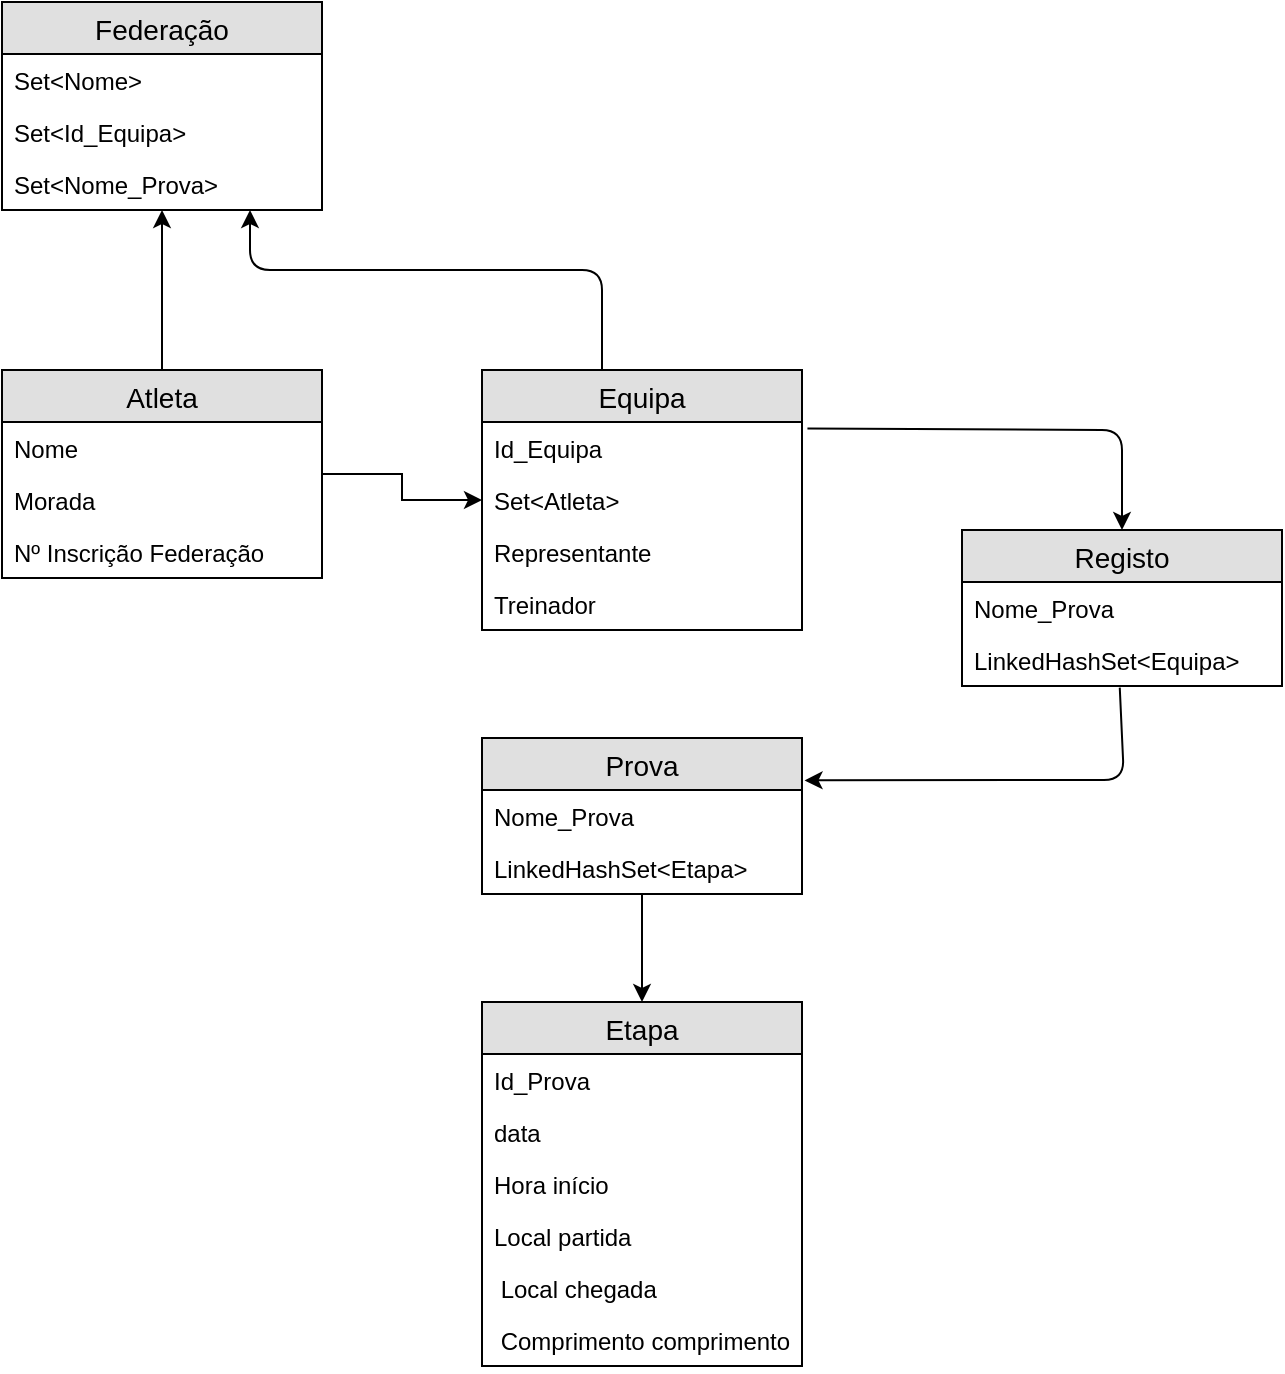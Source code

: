 <mxfile version="12.7.1" type="github"><diagram id="PTVVH5PR1setlCHlQG4p" name="Page-1"><mxGraphModel dx="1038" dy="1749" grid="1" gridSize="10" guides="1" tooltips="1" connect="1" arrows="1" fold="1" page="1" pageScale="1" pageWidth="827" pageHeight="1169" math="0" shadow="0"><root><mxCell id="0"/><mxCell id="1" parent="0"/><mxCell id="JZACCtBDj3DpqKL0Kz0P-17" value="" style="edgeStyle=orthogonalEdgeStyle;rounded=0;orthogonalLoop=1;jettySize=auto;html=1;" edge="1" parent="1" source="JZACCtBDj3DpqKL0Kz0P-6" target="JZACCtBDj3DpqKL0Kz0P-13"><mxGeometry relative="1" as="geometry"/></mxCell><mxCell id="JZACCtBDj3DpqKL0Kz0P-26" value="" style="edgeStyle=orthogonalEdgeStyle;rounded=0;orthogonalLoop=1;jettySize=auto;html=1;" edge="1" parent="1" source="JZACCtBDj3DpqKL0Kz0P-6" target="JZACCtBDj3DpqKL0Kz0P-22"><mxGeometry relative="1" as="geometry"/></mxCell><mxCell id="JZACCtBDj3DpqKL0Kz0P-6" value="Atleta" style="swimlane;fontStyle=0;childLayout=stackLayout;horizontal=1;startSize=26;fillColor=#e0e0e0;horizontalStack=0;resizeParent=1;resizeParentMax=0;resizeLast=0;collapsible=1;marginBottom=0;swimlaneFillColor=#ffffff;align=center;fontSize=14;" vertex="1" parent="1"><mxGeometry x="160" y="80" width="160" height="104" as="geometry"/></mxCell><mxCell id="JZACCtBDj3DpqKL0Kz0P-7" value="Nome&#10;" style="text;strokeColor=none;fillColor=none;spacingLeft=4;spacingRight=4;overflow=hidden;rotatable=0;points=[[0,0.5],[1,0.5]];portConstraint=eastwest;fontSize=12;" vertex="1" parent="JZACCtBDj3DpqKL0Kz0P-6"><mxGeometry y="26" width="160" height="26" as="geometry"/></mxCell><mxCell id="JZACCtBDj3DpqKL0Kz0P-10" value="Morada" style="text;strokeColor=none;fillColor=none;spacingLeft=4;spacingRight=4;overflow=hidden;rotatable=0;points=[[0,0.5],[1,0.5]];portConstraint=eastwest;fontSize=12;" vertex="1" parent="JZACCtBDj3DpqKL0Kz0P-6"><mxGeometry y="52" width="160" height="26" as="geometry"/></mxCell><mxCell id="JZACCtBDj3DpqKL0Kz0P-11" value="Nº Inscrição Federação" style="text;strokeColor=none;fillColor=none;spacingLeft=4;spacingRight=4;overflow=hidden;rotatable=0;points=[[0,0.5],[1,0.5]];portConstraint=eastwest;fontSize=12;" vertex="1" parent="JZACCtBDj3DpqKL0Kz0P-6"><mxGeometry y="78" width="160" height="26" as="geometry"/></mxCell><mxCell id="JZACCtBDj3DpqKL0Kz0P-22" value="Federação" style="swimlane;fontStyle=0;childLayout=stackLayout;horizontal=1;startSize=26;fillColor=#e0e0e0;horizontalStack=0;resizeParent=1;resizeParentMax=0;resizeLast=0;collapsible=1;marginBottom=0;swimlaneFillColor=#ffffff;align=center;fontSize=14;" vertex="1" parent="1"><mxGeometry x="160" y="-104" width="160" height="104" as="geometry"/></mxCell><mxCell id="JZACCtBDj3DpqKL0Kz0P-23" value="Set&lt;Nome&gt;" style="text;strokeColor=none;fillColor=none;spacingLeft=4;spacingRight=4;overflow=hidden;rotatable=0;points=[[0,0.5],[1,0.5]];portConstraint=eastwest;fontSize=12;" vertex="1" parent="JZACCtBDj3DpqKL0Kz0P-22"><mxGeometry y="26" width="160" height="26" as="geometry"/></mxCell><mxCell id="JZACCtBDj3DpqKL0Kz0P-25" value="Set&lt;Id_Equipa&gt;" style="text;strokeColor=none;fillColor=none;spacingLeft=4;spacingRight=4;overflow=hidden;rotatable=0;points=[[0,0.5],[1,0.5]];portConstraint=eastwest;fontSize=12;" vertex="1" parent="JZACCtBDj3DpqKL0Kz0P-22"><mxGeometry y="52" width="160" height="26" as="geometry"/></mxCell><mxCell id="JZACCtBDj3DpqKL0Kz0P-33" value="Set&lt;Nome_Prova&gt;" style="text;strokeColor=none;fillColor=none;spacingLeft=4;spacingRight=4;overflow=hidden;rotatable=0;points=[[0,0.5],[1,0.5]];portConstraint=eastwest;fontSize=12;" vertex="1" parent="JZACCtBDj3DpqKL0Kz0P-22"><mxGeometry y="78" width="160" height="26" as="geometry"/></mxCell><mxCell id="JZACCtBDj3DpqKL0Kz0P-13" value="Equipa" style="swimlane;fontStyle=0;childLayout=stackLayout;horizontal=1;startSize=26;fillColor=#e0e0e0;horizontalStack=0;resizeParent=1;resizeParentMax=0;resizeLast=0;collapsible=1;marginBottom=0;swimlaneFillColor=#ffffff;align=center;fontSize=14;" vertex="1" parent="1"><mxGeometry x="400" y="80" width="160" height="130" as="geometry"/></mxCell><mxCell id="JZACCtBDj3DpqKL0Kz0P-14" value="Id_Equipa" style="text;strokeColor=none;fillColor=none;spacingLeft=4;spacingRight=4;overflow=hidden;rotatable=0;points=[[0,0.5],[1,0.5]];portConstraint=eastwest;fontSize=12;" vertex="1" parent="JZACCtBDj3DpqKL0Kz0P-13"><mxGeometry y="26" width="160" height="26" as="geometry"/></mxCell><mxCell id="JZACCtBDj3DpqKL0Kz0P-61" value="Set&lt;Atleta&gt;" style="text;strokeColor=none;fillColor=none;spacingLeft=4;spacingRight=4;overflow=hidden;rotatable=0;points=[[0,0.5],[1,0.5]];portConstraint=eastwest;fontSize=12;" vertex="1" parent="JZACCtBDj3DpqKL0Kz0P-13"><mxGeometry y="52" width="160" height="26" as="geometry"/></mxCell><mxCell id="JZACCtBDj3DpqKL0Kz0P-15" value="Representante" style="text;strokeColor=none;fillColor=none;spacingLeft=4;spacingRight=4;overflow=hidden;rotatable=0;points=[[0,0.5],[1,0.5]];portConstraint=eastwest;fontSize=12;" vertex="1" parent="JZACCtBDj3DpqKL0Kz0P-13"><mxGeometry y="78" width="160" height="26" as="geometry"/></mxCell><mxCell id="JZACCtBDj3DpqKL0Kz0P-31" value="Treinador&#10;" style="text;strokeColor=none;fillColor=none;spacingLeft=4;spacingRight=4;overflow=hidden;rotatable=0;points=[[0,0.5],[1,0.5]];portConstraint=eastwest;fontSize=12;" vertex="1" parent="JZACCtBDj3DpqKL0Kz0P-13"><mxGeometry y="104" width="160" height="26" as="geometry"/></mxCell><mxCell id="JZACCtBDj3DpqKL0Kz0P-49" value="Registo" style="swimlane;fontStyle=0;childLayout=stackLayout;horizontal=1;startSize=26;fillColor=#e0e0e0;horizontalStack=0;resizeParent=1;resizeParentMax=0;resizeLast=0;collapsible=1;marginBottom=0;swimlaneFillColor=#ffffff;align=center;fontSize=14;" vertex="1" parent="1"><mxGeometry x="640" y="160" width="160" height="78" as="geometry"/></mxCell><mxCell id="JZACCtBDj3DpqKL0Kz0P-50" value="Nome_Prova" style="text;strokeColor=none;fillColor=none;spacingLeft=4;spacingRight=4;overflow=hidden;rotatable=0;points=[[0,0.5],[1,0.5]];portConstraint=eastwest;fontSize=12;" vertex="1" parent="JZACCtBDj3DpqKL0Kz0P-49"><mxGeometry y="26" width="160" height="26" as="geometry"/></mxCell><mxCell id="JZACCtBDj3DpqKL0Kz0P-51" value="LinkedHashSet&lt;Equipa&gt;" style="text;strokeColor=none;fillColor=none;spacingLeft=4;spacingRight=4;overflow=hidden;rotatable=0;points=[[0,0.5],[1,0.5]];portConstraint=eastwest;fontSize=12;" vertex="1" parent="JZACCtBDj3DpqKL0Kz0P-49"><mxGeometry y="52" width="160" height="26" as="geometry"/></mxCell><mxCell id="JZACCtBDj3DpqKL0Kz0P-42" value="" style="edgeStyle=orthogonalEdgeStyle;rounded=0;orthogonalLoop=1;jettySize=auto;html=1;" edge="1" parent="1" source="JZACCtBDj3DpqKL0Kz0P-35" target="JZACCtBDj3DpqKL0Kz0P-40"><mxGeometry relative="1" as="geometry"/></mxCell><mxCell id="JZACCtBDj3DpqKL0Kz0P-35" value="Prova" style="swimlane;fontStyle=0;childLayout=stackLayout;horizontal=1;startSize=26;fillColor=#e0e0e0;horizontalStack=0;resizeParent=1;resizeParentMax=0;resizeLast=0;collapsible=1;marginBottom=0;swimlaneFillColor=#ffffff;align=center;fontSize=14;" vertex="1" parent="1"><mxGeometry x="400" y="264" width="160" height="78" as="geometry"/></mxCell><mxCell id="JZACCtBDj3DpqKL0Kz0P-36" value="Nome_Prova" style="text;strokeColor=none;fillColor=none;spacingLeft=4;spacingRight=4;overflow=hidden;rotatable=0;points=[[0,0.5],[1,0.5]];portConstraint=eastwest;fontSize=12;" vertex="1" parent="JZACCtBDj3DpqKL0Kz0P-35"><mxGeometry y="26" width="160" height="26" as="geometry"/></mxCell><mxCell id="JZACCtBDj3DpqKL0Kz0P-43" value="LinkedHashSet&lt;Etapa&gt;" style="text;strokeColor=none;fillColor=none;spacingLeft=4;spacingRight=4;overflow=hidden;rotatable=0;points=[[0,0.5],[1,0.5]];portConstraint=eastwest;fontSize=12;" vertex="1" parent="JZACCtBDj3DpqKL0Kz0P-35"><mxGeometry y="52" width="160" height="26" as="geometry"/></mxCell><mxCell id="JZACCtBDj3DpqKL0Kz0P-40" value="Etapa" style="swimlane;fontStyle=0;childLayout=stackLayout;horizontal=1;startSize=26;fillColor=#e0e0e0;horizontalStack=0;resizeParent=1;resizeParentMax=0;resizeLast=0;collapsible=1;marginBottom=0;swimlaneFillColor=#ffffff;align=center;fontSize=14;" vertex="1" parent="1"><mxGeometry x="400" y="396" width="160" height="182" as="geometry"/></mxCell><mxCell id="JZACCtBDj3DpqKL0Kz0P-41" value="Id_Prova" style="text;strokeColor=none;fillColor=none;spacingLeft=4;spacingRight=4;overflow=hidden;rotatable=0;points=[[0,0.5],[1,0.5]];portConstraint=eastwest;fontSize=12;" vertex="1" parent="JZACCtBDj3DpqKL0Kz0P-40"><mxGeometry y="26" width="160" height="26" as="geometry"/></mxCell><mxCell id="JZACCtBDj3DpqKL0Kz0P-44" value="data" style="text;strokeColor=none;fillColor=none;spacingLeft=4;spacingRight=4;overflow=hidden;rotatable=0;points=[[0,0.5],[1,0.5]];portConstraint=eastwest;fontSize=12;" vertex="1" parent="JZACCtBDj3DpqKL0Kz0P-40"><mxGeometry y="52" width="160" height="26" as="geometry"/></mxCell><mxCell id="JZACCtBDj3DpqKL0Kz0P-45" value="Hora início" style="text;strokeColor=none;fillColor=none;spacingLeft=4;spacingRight=4;overflow=hidden;rotatable=0;points=[[0,0.5],[1,0.5]];portConstraint=eastwest;fontSize=12;" vertex="1" parent="JZACCtBDj3DpqKL0Kz0P-40"><mxGeometry y="78" width="160" height="26" as="geometry"/></mxCell><mxCell id="JZACCtBDj3DpqKL0Kz0P-46" value="Local partida" style="text;strokeColor=none;fillColor=none;spacingLeft=4;spacingRight=4;overflow=hidden;rotatable=0;points=[[0,0.5],[1,0.5]];portConstraint=eastwest;fontSize=12;" vertex="1" parent="JZACCtBDj3DpqKL0Kz0P-40"><mxGeometry y="104" width="160" height="26" as="geometry"/></mxCell><mxCell id="JZACCtBDj3DpqKL0Kz0P-47" value=" Local chegada" style="text;strokeColor=none;fillColor=none;spacingLeft=4;spacingRight=4;overflow=hidden;rotatable=0;points=[[0,0.5],[1,0.5]];portConstraint=eastwest;fontSize=12;" vertex="1" parent="JZACCtBDj3DpqKL0Kz0P-40"><mxGeometry y="130" width="160" height="26" as="geometry"/></mxCell><mxCell id="JZACCtBDj3DpqKL0Kz0P-48" value=" Comprimento comprimento" style="text;strokeColor=none;fillColor=none;spacingLeft=4;spacingRight=4;overflow=hidden;rotatable=0;points=[[0,0.5],[1,0.5]];portConstraint=eastwest;fontSize=12;" vertex="1" parent="JZACCtBDj3DpqKL0Kz0P-40"><mxGeometry y="156" width="160" height="26" as="geometry"/></mxCell><mxCell id="JZACCtBDj3DpqKL0Kz0P-32" value="" style="edgeStyle=elbowEdgeStyle;elbow=vertical;endArrow=classic;html=1;" edge="1" parent="1"><mxGeometry width="50" height="50" relative="1" as="geometry"><mxPoint x="460" y="80" as="sourcePoint"/><mxPoint x="284" as="targetPoint"/><Array as="points"><mxPoint x="370" y="30"/></Array></mxGeometry></mxCell><mxCell id="JZACCtBDj3DpqKL0Kz0P-59" value="" style="endArrow=classic;html=1;exitX=0.493;exitY=1.031;exitDx=0;exitDy=0;exitPerimeter=0;entryX=1.008;entryY=-0.185;entryDx=0;entryDy=0;entryPerimeter=0;" edge="1" parent="1" source="JZACCtBDj3DpqKL0Kz0P-51" target="JZACCtBDj3DpqKL0Kz0P-36"><mxGeometry width="50" height="50" relative="1" as="geometry"><mxPoint x="721.28" y="267.588" as="sourcePoint"/><mxPoint x="660" y="250" as="targetPoint"/><Array as="points"><mxPoint x="721" y="285"/></Array></mxGeometry></mxCell><mxCell id="JZACCtBDj3DpqKL0Kz0P-60" value="" style="endArrow=classic;html=1;exitX=1.017;exitY=0.123;exitDx=0;exitDy=0;exitPerimeter=0;" edge="1" parent="1" source="JZACCtBDj3DpqKL0Kz0P-14"><mxGeometry width="50" height="50" relative="1" as="geometry"><mxPoint x="770" y="110" as="sourcePoint"/><mxPoint x="720" y="160" as="targetPoint"/><Array as="points"><mxPoint x="720" y="110"/></Array></mxGeometry></mxCell></root></mxGraphModel></diagram></mxfile>